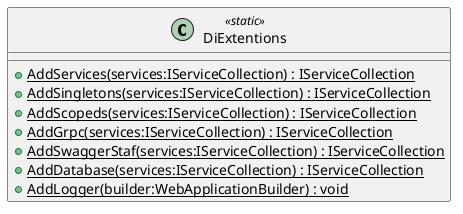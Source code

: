 @startuml
class DiExtentions <<static>> {
    + {static} AddServices(services:IServiceCollection) : IServiceCollection
    + {static} AddSingletons(services:IServiceCollection) : IServiceCollection
    + {static} AddScopeds(services:IServiceCollection) : IServiceCollection
    + {static} AddGrpc(services:IServiceCollection) : IServiceCollection
    + {static} AddSwaggerStaf(services:IServiceCollection) : IServiceCollection
    + {static} AddDatabase(services:IServiceCollection) : IServiceCollection
    + {static} AddLogger(builder:WebApplicationBuilder) : void
}
@enduml
